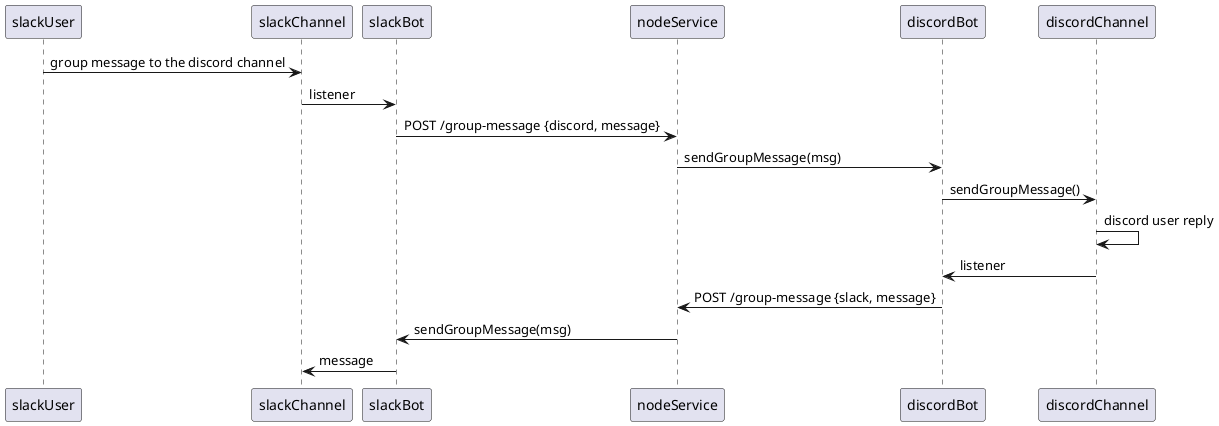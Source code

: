 @startuml
slackUser -> slackChannel: group message to the discord channel
slackChannel -> slackBot: listener
slackBot -> nodeService: POST /group-message {discord, message}
nodeService -> discordBot: sendGroupMessage(msg)

discordBot -> discordChannel: sendGroupMessage()
discordChannel -> discordChannel: discord user reply

discordChannel -> discordBot: listener
discordBot -> nodeService: POST /group-message {slack, message}

nodeService -> slackBot: sendGroupMessage(msg)
slackBot-> slackChannel: message
@enduml